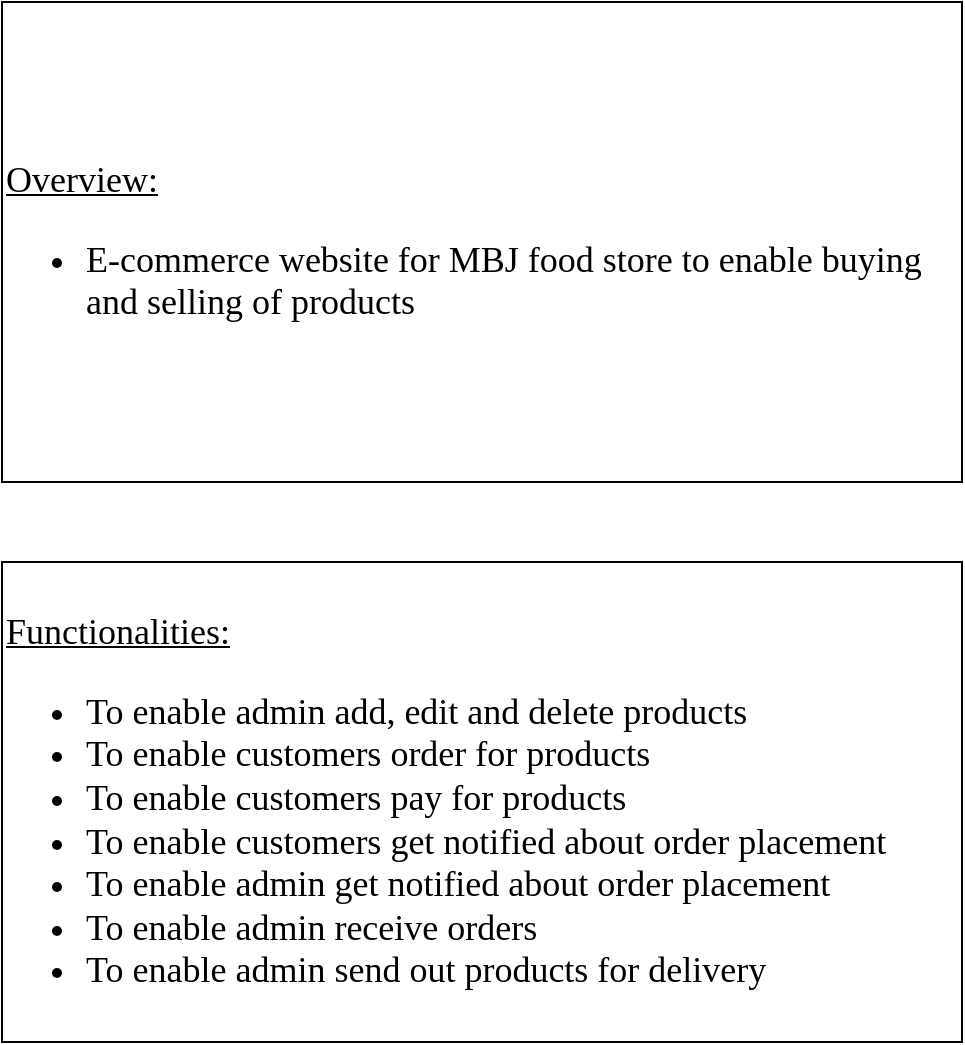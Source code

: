 <mxfile version="24.1.0" type="device" pages="2">
  <diagram id="vk7e_t2W6H_vMbFvaL3z" name="Plan">
    <mxGraphModel dx="864" dy="1616" grid="1" gridSize="10" guides="1" tooltips="1" connect="1" arrows="1" fold="1" page="1" pageScale="1" pageWidth="850" pageHeight="1100" math="0" shadow="0">
      <root>
        <mxCell id="0" />
        <mxCell id="1" parent="0" />
        <mxCell id="NMSXKjy4qVHQltRTeJKQ-1" value="&lt;p style=&quot;font-size: 18px;&quot; class=&quot;MsoNormal&quot;&gt;&lt;font face=&quot;Times New Roman&quot; style=&quot;font-size: 18px;&quot;&gt;&lt;u style=&quot;&quot;&gt;Functionalities:&lt;/u&gt;&lt;/font&gt;&lt;/p&gt;&lt;p style=&quot;font-size: 18px;&quot; class=&quot;MsoNormal&quot;&gt;&lt;/p&gt;&lt;ul style=&quot;font-size: 18px;&quot;&gt;&lt;li&gt;&lt;span style=&quot;background-color: initial;&quot;&gt;&lt;font face=&quot;QwyiDqv8YqwGyNbi1khy&quot; style=&quot;font-size: 18px;&quot;&gt;To enable admin add, edit and delete products&lt;br&gt;&lt;/font&gt;&lt;/span&gt;&lt;/li&gt;&lt;li&gt;&lt;span style=&quot;background-color: initial;&quot;&gt;&lt;font face=&quot;QwyiDqv8YqwGyNbi1khy&quot; style=&quot;font-size: 18px;&quot;&gt;To enable customers order for products&lt;/font&gt;&lt;/span&gt;&lt;/li&gt;&lt;li&gt;&lt;span style=&quot;background-color: initial;&quot;&gt;&lt;font face=&quot;QwyiDqv8YqwGyNbi1khy&quot; style=&quot;font-size: 18px;&quot;&gt;To enable customers pay for products&lt;/font&gt;&lt;/span&gt;&lt;/li&gt;&lt;li&gt;&lt;span style=&quot;background-color: initial;&quot;&gt;&lt;font face=&quot;QwyiDqv8YqwGyNbi1khy&quot; style=&quot;font-size: 18px;&quot;&gt;To enable customers get notified about order placement&lt;/font&gt;&lt;/span&gt;&lt;/li&gt;&lt;li&gt;&lt;span style=&quot;background-color: initial;&quot;&gt;&lt;font face=&quot;QwyiDqv8YqwGyNbi1khy&quot;&gt;To enable admin get notified about order placement&lt;/font&gt;&lt;/span&gt;&lt;/li&gt;&lt;li&gt;&lt;font style=&quot;font-size: 18px;&quot; face=&quot;QwyiDqv8YqwGyNbi1khy&quot;&gt;To enable admin receive orders&lt;/font&gt;&lt;/li&gt;&lt;li&gt;&lt;font style=&quot;font-size: 18px;&quot; face=&quot;QwyiDqv8YqwGyNbi1khy&quot;&gt;To enable admin send out products for delivery&lt;/font&gt;&lt;/li&gt;&lt;/ul&gt;&lt;p&gt;&lt;/p&gt;" style="text;html=1;align=left;verticalAlign=middle;whiteSpace=wrap;rounded=0;strokeColor=default;" parent="1" vertex="1">
          <mxGeometry x="40" width="480" height="240" as="geometry" />
        </mxCell>
        <mxCell id="o3TDcIaPNiApx4bm9Wqv-1" value="&lt;p style=&quot;font-size: 18px;&quot; class=&quot;MsoNormal&quot;&gt;&lt;font face=&quot;Times New Roman&quot; style=&quot;font-size: 18px;&quot;&gt;&lt;u style=&quot;&quot;&gt;Overview:&lt;/u&gt;&lt;/font&gt;&lt;/p&gt;&lt;p style=&quot;font-size: 18px;&quot; class=&quot;MsoNormal&quot;&gt;&lt;/p&gt;&lt;ul style=&quot;font-size: 18px;&quot;&gt;&lt;li&gt;&lt;font face=&quot;QwyiDqv8YqwGyNbi1khy&quot;&gt;E-commerce website for MBJ food store to enable buying and selling of products&lt;/font&gt;&lt;/li&gt;&lt;/ul&gt;&lt;p&gt;&lt;/p&gt;" style="text;html=1;align=left;verticalAlign=middle;whiteSpace=wrap;rounded=0;strokeColor=default;" parent="1" vertex="1">
          <mxGeometry x="40" y="-280" width="480" height="240" as="geometry" />
        </mxCell>
      </root>
    </mxGraphModel>
  </diagram>
  <diagram id="LsaEVsU3KUnhH0hSSCoS" name="Architecture Schema">
    <mxGraphModel dx="1440" dy="1960" grid="1" gridSize="10" guides="1" tooltips="1" connect="1" arrows="1" fold="1" page="1" pageScale="1" pageWidth="850" pageHeight="1100" math="0" shadow="0">
      <root>
        <mxCell id="0" />
        <mxCell id="1" parent="0" />
        <mxCell id="HpZ6Nr5oTAsWi6I-z4j7-3" value="" style="rounded=0;whiteSpace=wrap;html=1;fillColor=none;" parent="1" vertex="1">
          <mxGeometry x="160" y="120" width="640" height="400" as="geometry" />
        </mxCell>
        <mxCell id="v3E_79zq7MJOzCWJQV08-9" style="edgeStyle=orthogonalEdgeStyle;rounded=0;orthogonalLoop=1;jettySize=auto;html=1;exitX=0.75;exitY=0;exitDx=0;exitDy=0;entryX=0.75;entryY=1;entryDx=0;entryDy=0;strokeColor=#006600;" parent="1" source="HpZ6Nr5oTAsWi6I-z4j7-1" target="v3E_79zq7MJOzCWJQV08-2" edge="1">
          <mxGeometry relative="1" as="geometry" />
        </mxCell>
        <mxCell id="HpZ6Nr5oTAsWi6I-z4j7-1" value="API Management Gateway" style="rounded=1;whiteSpace=wrap;html=1;" parent="1" vertex="1">
          <mxGeometry x="160" y="40" width="640" height="40" as="geometry" />
        </mxCell>
        <mxCell id="HpZ6Nr5oTAsWi6I-z4j7-2" value="Intra -service communication hub" style="rounded=1;whiteSpace=wrap;html=1;" parent="1" vertex="1">
          <mxGeometry x="200" y="160" width="560" height="40" as="geometry" />
        </mxCell>
        <mxCell id="HpZ6Nr5oTAsWi6I-z4j7-4" value="Data repository hub" style="rounded=1;whiteSpace=wrap;html=1;" parent="1" vertex="1">
          <mxGeometry x="200" y="400" width="560" height="40" as="geometry" />
        </mxCell>
        <mxCell id="HpZ6Nr5oTAsWi6I-z4j7-5" value="Backend microservices" style="text;html=1;align=center;verticalAlign=middle;whiteSpace=wrap;rounded=0;strokeColor=default;" parent="1" vertex="1">
          <mxGeometry x="160" y="120" width="160" height="30" as="geometry" />
        </mxCell>
        <mxCell id="HpZ6Nr5oTAsWi6I-z4j7-6" value="Product service" style="swimlane;whiteSpace=wrap;html=1;" parent="1" vertex="1">
          <mxGeometry x="400" y="210" width="160" height="70" as="geometry" />
        </mxCell>
        <mxCell id="HpZ6Nr5oTAsWi6I-z4j7-7" value="User service" style="swimlane;whiteSpace=wrap;html=1;" parent="1" vertex="1">
          <mxGeometry x="200" y="210" width="160" height="70" as="geometry" />
        </mxCell>
        <mxCell id="HpZ6Nr5oTAsWi6I-z4j7-8" value="Admin, Customer, Delivery" style="text;html=1;align=center;verticalAlign=middle;whiteSpace=wrap;rounded=0;strokeColor=default;" parent="HpZ6Nr5oTAsWi6I-z4j7-7" vertex="1">
          <mxGeometry y="30" width="160" height="30" as="geometry" />
        </mxCell>
        <mxCell id="HpZ6Nr5oTAsWi6I-z4j7-9" value="Cart service" style="swimlane;whiteSpace=wrap;html=1;" parent="1" vertex="1">
          <mxGeometry x="600" y="210" width="160" height="70" as="geometry" />
        </mxCell>
        <mxCell id="HpZ6Nr5oTAsWi6I-z4j7-11" value="Payment service" style="swimlane;whiteSpace=wrap;html=1;" parent="1" vertex="1">
          <mxGeometry x="200" y="320" width="160" height="70" as="geometry" />
        </mxCell>
        <mxCell id="HpZ6Nr5oTAsWi6I-z4j7-13" value="Delivery service" style="swimlane;whiteSpace=wrap;html=1;" parent="1" vertex="1">
          <mxGeometry x="400" y="320" width="160" height="70" as="geometry" />
        </mxCell>
        <mxCell id="v3E_79zq7MJOzCWJQV08-6" style="edgeStyle=orthogonalEdgeStyle;rounded=0;orthogonalLoop=1;jettySize=auto;html=1;exitX=0.5;exitY=1;exitDx=0;exitDy=0;" parent="1" source="v3E_79zq7MJOzCWJQV08-2" target="HpZ6Nr5oTAsWi6I-z4j7-1" edge="1">
          <mxGeometry relative="1" as="geometry" />
        </mxCell>
        <mxCell id="v3E_79zq7MJOzCWJQV08-2" value="" style="rounded=0;whiteSpace=wrap;html=1;" parent="1" vertex="1">
          <mxGeometry x="160" y="-80" width="640" height="80" as="geometry" />
        </mxCell>
        <mxCell id="v3E_79zq7MJOzCWJQV08-10" style="edgeStyle=orthogonalEdgeStyle;rounded=0;orthogonalLoop=1;jettySize=auto;html=1;exitX=1;exitY=0.5;exitDx=0;exitDy=0;strokeColor=#006600;" parent="1" source="v3E_79zq7MJOzCWJQV08-3" edge="1">
          <mxGeometry relative="1" as="geometry">
            <mxPoint x="450" y="-140" as="targetPoint" />
          </mxGeometry>
        </mxCell>
        <mxCell id="v3E_79zq7MJOzCWJQV08-3" value="Frontend" style="text;html=1;align=center;verticalAlign=middle;whiteSpace=wrap;rounded=0;strokeColor=default;" parent="1" vertex="1">
          <mxGeometry x="160" y="-80" width="160" height="30" as="geometry" />
        </mxCell>
        <mxCell id="v3E_79zq7MJOzCWJQV08-4" value="User" style="shape=umlActor;verticalLabelPosition=bottom;verticalAlign=top;html=1;outlineConnect=0;" parent="1" vertex="1">
          <mxGeometry x="440" y="-220" width="30" height="60" as="geometry" />
        </mxCell>
        <mxCell id="v3E_79zq7MJOzCWJQV08-5" style="edgeStyle=orthogonalEdgeStyle;rounded=0;orthogonalLoop=1;jettySize=auto;html=1;exitX=0.5;exitY=0.5;exitDx=0;exitDy=0;exitPerimeter=0;entryX=0.588;entryY=-0.033;entryDx=0;entryDy=0;entryPerimeter=0;" parent="1" source="v3E_79zq7MJOzCWJQV08-4" target="v3E_79zq7MJOzCWJQV08-3" edge="1">
          <mxGeometry relative="1" as="geometry" />
        </mxCell>
        <mxCell id="v3E_79zq7MJOzCWJQV08-7" style="edgeStyle=orthogonalEdgeStyle;rounded=0;orthogonalLoop=1;jettySize=auto;html=1;exitX=0.5;exitY=1;exitDx=0;exitDy=0;entryX=0.638;entryY=0.067;entryDx=0;entryDy=0;entryPerimeter=0;" parent="1" source="HpZ6Nr5oTAsWi6I-z4j7-1" target="HpZ6Nr5oTAsWi6I-z4j7-5" edge="1">
          <mxGeometry relative="1" as="geometry" />
        </mxCell>
        <mxCell id="v3E_79zq7MJOzCWJQV08-8" style="edgeStyle=orthogonalEdgeStyle;rounded=0;orthogonalLoop=1;jettySize=auto;html=1;exitX=1;exitY=0.5;exitDx=0;exitDy=0;entryX=0.777;entryY=1;entryDx=0;entryDy=0;entryPerimeter=0;strokeColor=#006600;" parent="1" source="HpZ6Nr5oTAsWi6I-z4j7-5" target="HpZ6Nr5oTAsWi6I-z4j7-1" edge="1">
          <mxGeometry relative="1" as="geometry" />
        </mxCell>
      </root>
    </mxGraphModel>
  </diagram>
</mxfile>
